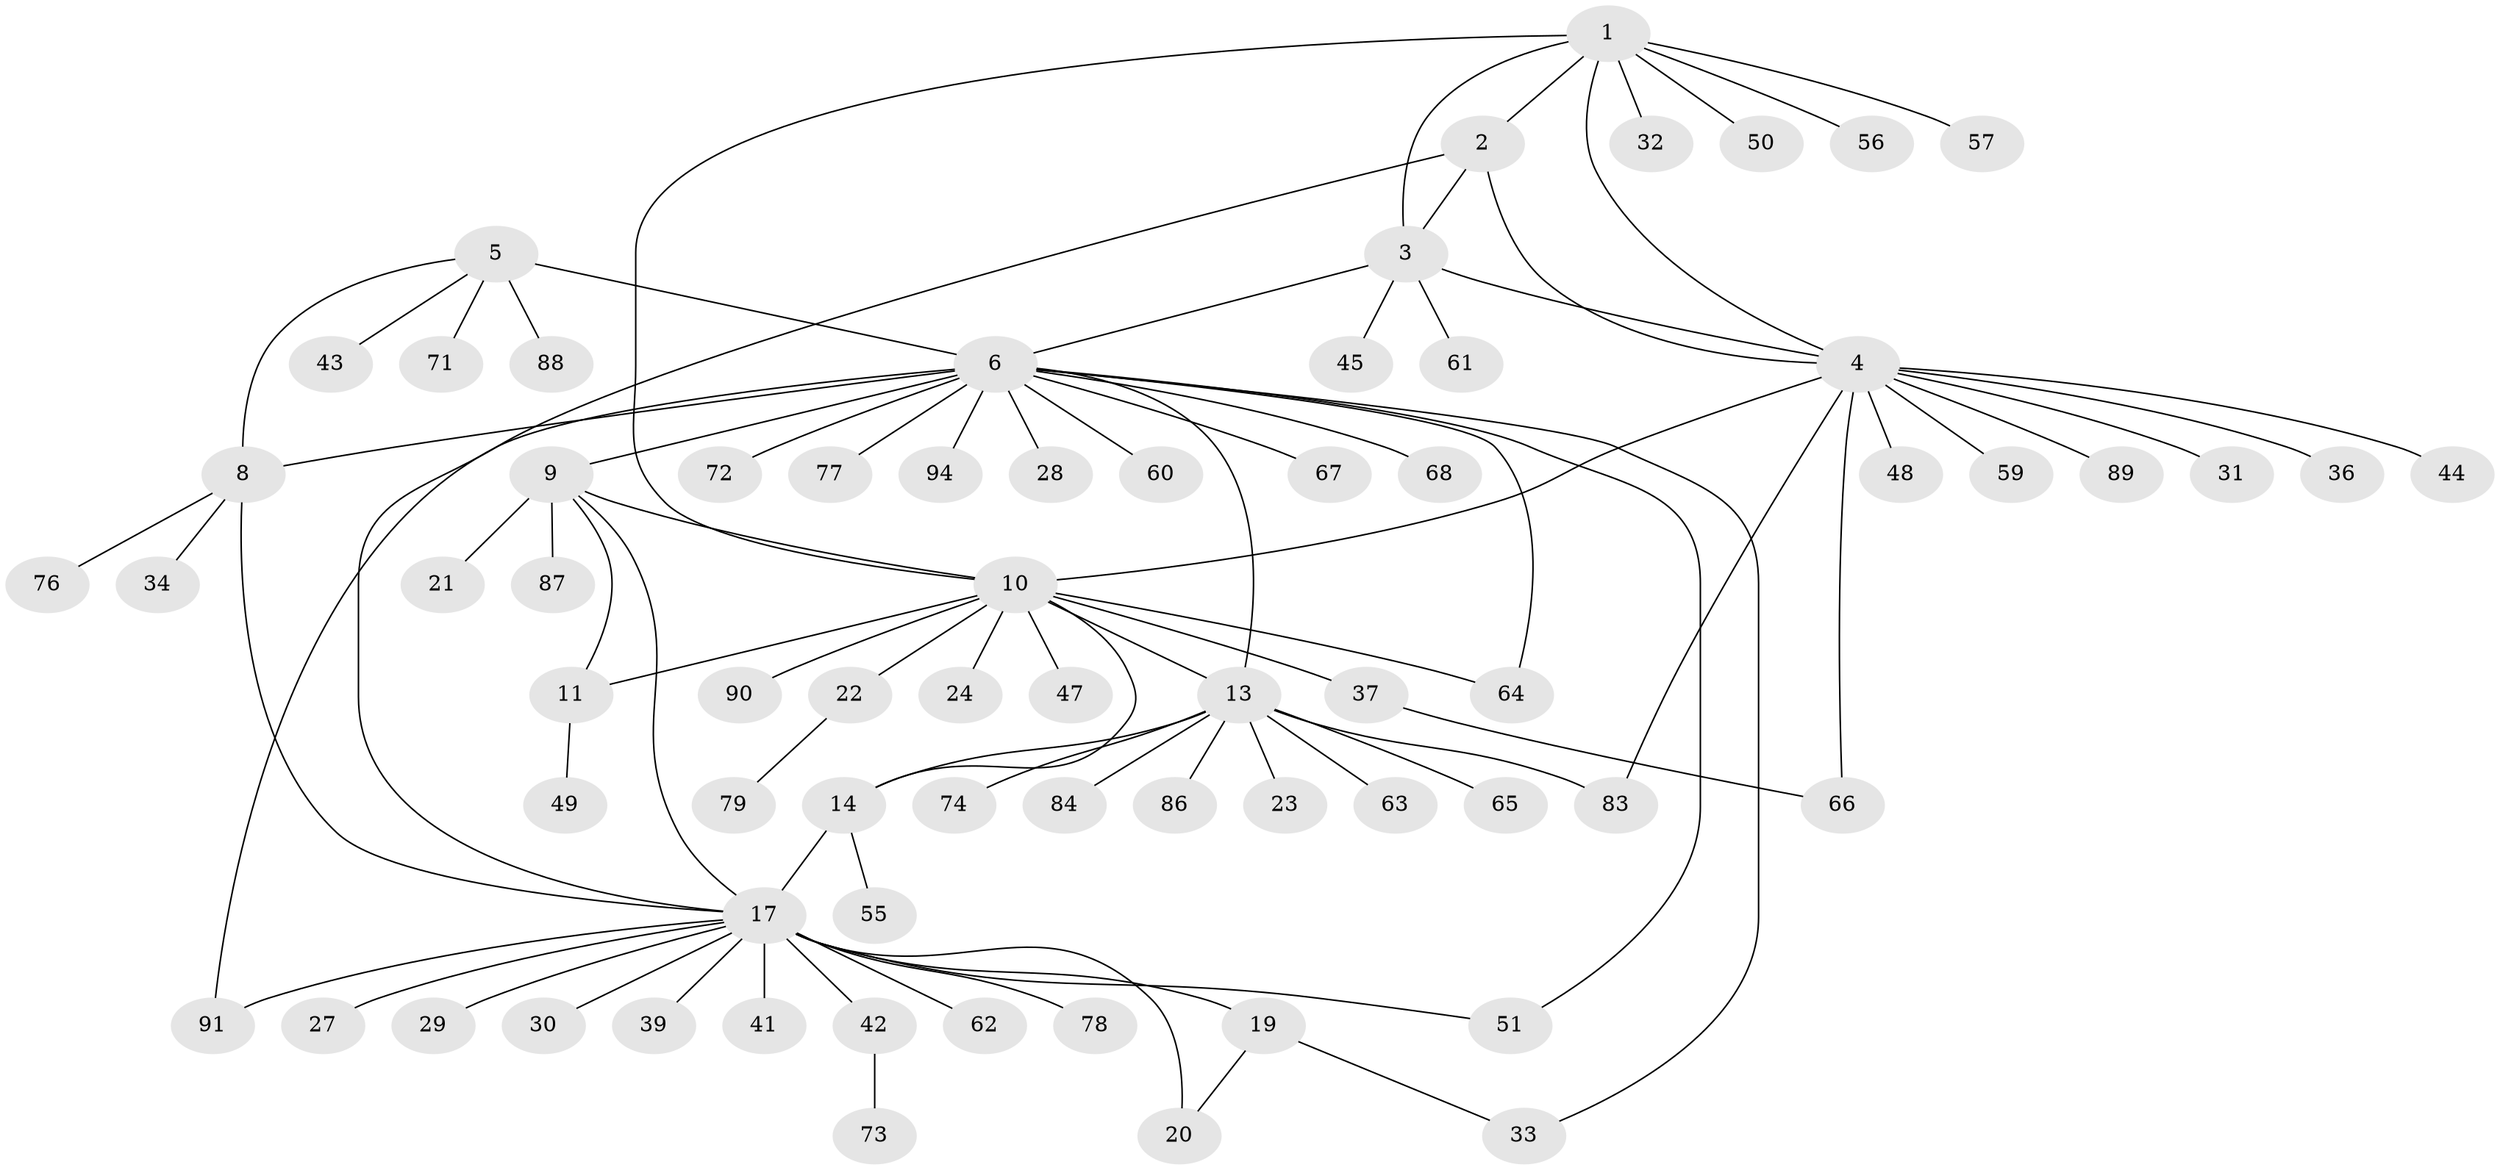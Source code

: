// Generated by graph-tools (version 1.1) at 2025/52/02/27/25 19:52:22]
// undirected, 70 vertices, 88 edges
graph export_dot {
graph [start="1"]
  node [color=gray90,style=filled];
  1 [super="+25"];
  2 [super="+85"];
  3 [super="+58"];
  4 [super="+46"];
  5 [super="+70"];
  6 [super="+7"];
  8 [super="+35"];
  9 [super="+38"];
  10 [super="+16"];
  11 [super="+12"];
  13 [super="+15"];
  14 [super="+81"];
  17 [super="+18"];
  19 [super="+82"];
  20 [super="+40"];
  21;
  22 [super="+26"];
  23;
  24;
  27 [super="+53"];
  28 [super="+75"];
  29;
  30;
  31;
  32;
  33 [super="+52"];
  34;
  36;
  37;
  39;
  41 [super="+80"];
  42;
  43;
  44 [super="+92"];
  45;
  47;
  48;
  49 [super="+54"];
  50;
  51 [super="+93"];
  55;
  56;
  57;
  59;
  60;
  61;
  62 [super="+69"];
  63;
  64;
  65;
  66;
  67;
  68;
  71;
  72;
  73;
  74;
  76;
  77;
  78;
  79;
  83;
  84;
  86;
  87;
  88;
  89;
  90;
  91;
  94;
  1 -- 2;
  1 -- 3;
  1 -- 4;
  1 -- 32;
  1 -- 50;
  1 -- 56;
  1 -- 57;
  1 -- 10;
  2 -- 3;
  2 -- 4;
  2 -- 17;
  3 -- 4;
  3 -- 6;
  3 -- 45;
  3 -- 61;
  4 -- 10;
  4 -- 31;
  4 -- 36;
  4 -- 44;
  4 -- 48;
  4 -- 59;
  4 -- 66;
  4 -- 83;
  4 -- 89;
  5 -- 6 [weight=2];
  5 -- 8;
  5 -- 43;
  5 -- 71;
  5 -- 88;
  6 -- 8 [weight=2];
  6 -- 9;
  6 -- 51;
  6 -- 64;
  6 -- 67;
  6 -- 68;
  6 -- 33;
  6 -- 72;
  6 -- 13;
  6 -- 77;
  6 -- 28;
  6 -- 91;
  6 -- 60;
  6 -- 94;
  8 -- 17;
  8 -- 34;
  8 -- 76;
  9 -- 10;
  9 -- 11 [weight=2];
  9 -- 17;
  9 -- 21;
  9 -- 87;
  10 -- 11 [weight=2];
  10 -- 22;
  10 -- 24;
  10 -- 47;
  10 -- 64;
  10 -- 90;
  10 -- 37;
  10 -- 13 [weight=2];
  10 -- 14;
  11 -- 49;
  13 -- 14 [weight=2];
  13 -- 65;
  13 -- 84;
  13 -- 86;
  13 -- 83;
  13 -- 74;
  13 -- 23;
  13 -- 63;
  14 -- 55;
  14 -- 17;
  17 -- 19 [weight=2];
  17 -- 20 [weight=2];
  17 -- 27;
  17 -- 41;
  17 -- 42;
  17 -- 51;
  17 -- 78;
  17 -- 91;
  17 -- 39;
  17 -- 30;
  17 -- 29;
  17 -- 62;
  19 -- 20;
  19 -- 33;
  22 -- 79;
  37 -- 66;
  42 -- 73;
}
